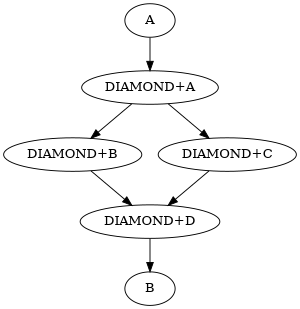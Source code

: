 digraph DAG {
	size = "2,3"

    "DIAMOND+A" [shape=ellipse label="DIAMOND+A"];
    "DIAMOND+B" [shape=ellipse label="DIAMOND+B"];
    "DIAMOND+C" [shape=ellipse label="DIAMOND+C"];
    "DIAMOND+D" [shape=ellipse label="DIAMOND+D"];

    "A" [shape=ellipse label="A"];
    "B" [shape=ellipse label="B"];


	"A" -> "DIAMOND+A";
    "DIAMOND+A" -> "DIAMOND+B";
    "DIAMOND+A" -> "DIAMOND+C";
    "DIAMOND+B" -> "DIAMOND+D";
    "DIAMOND+C" -> "DIAMOND+D";
    "DIAMOND+D" -> "B";
}
